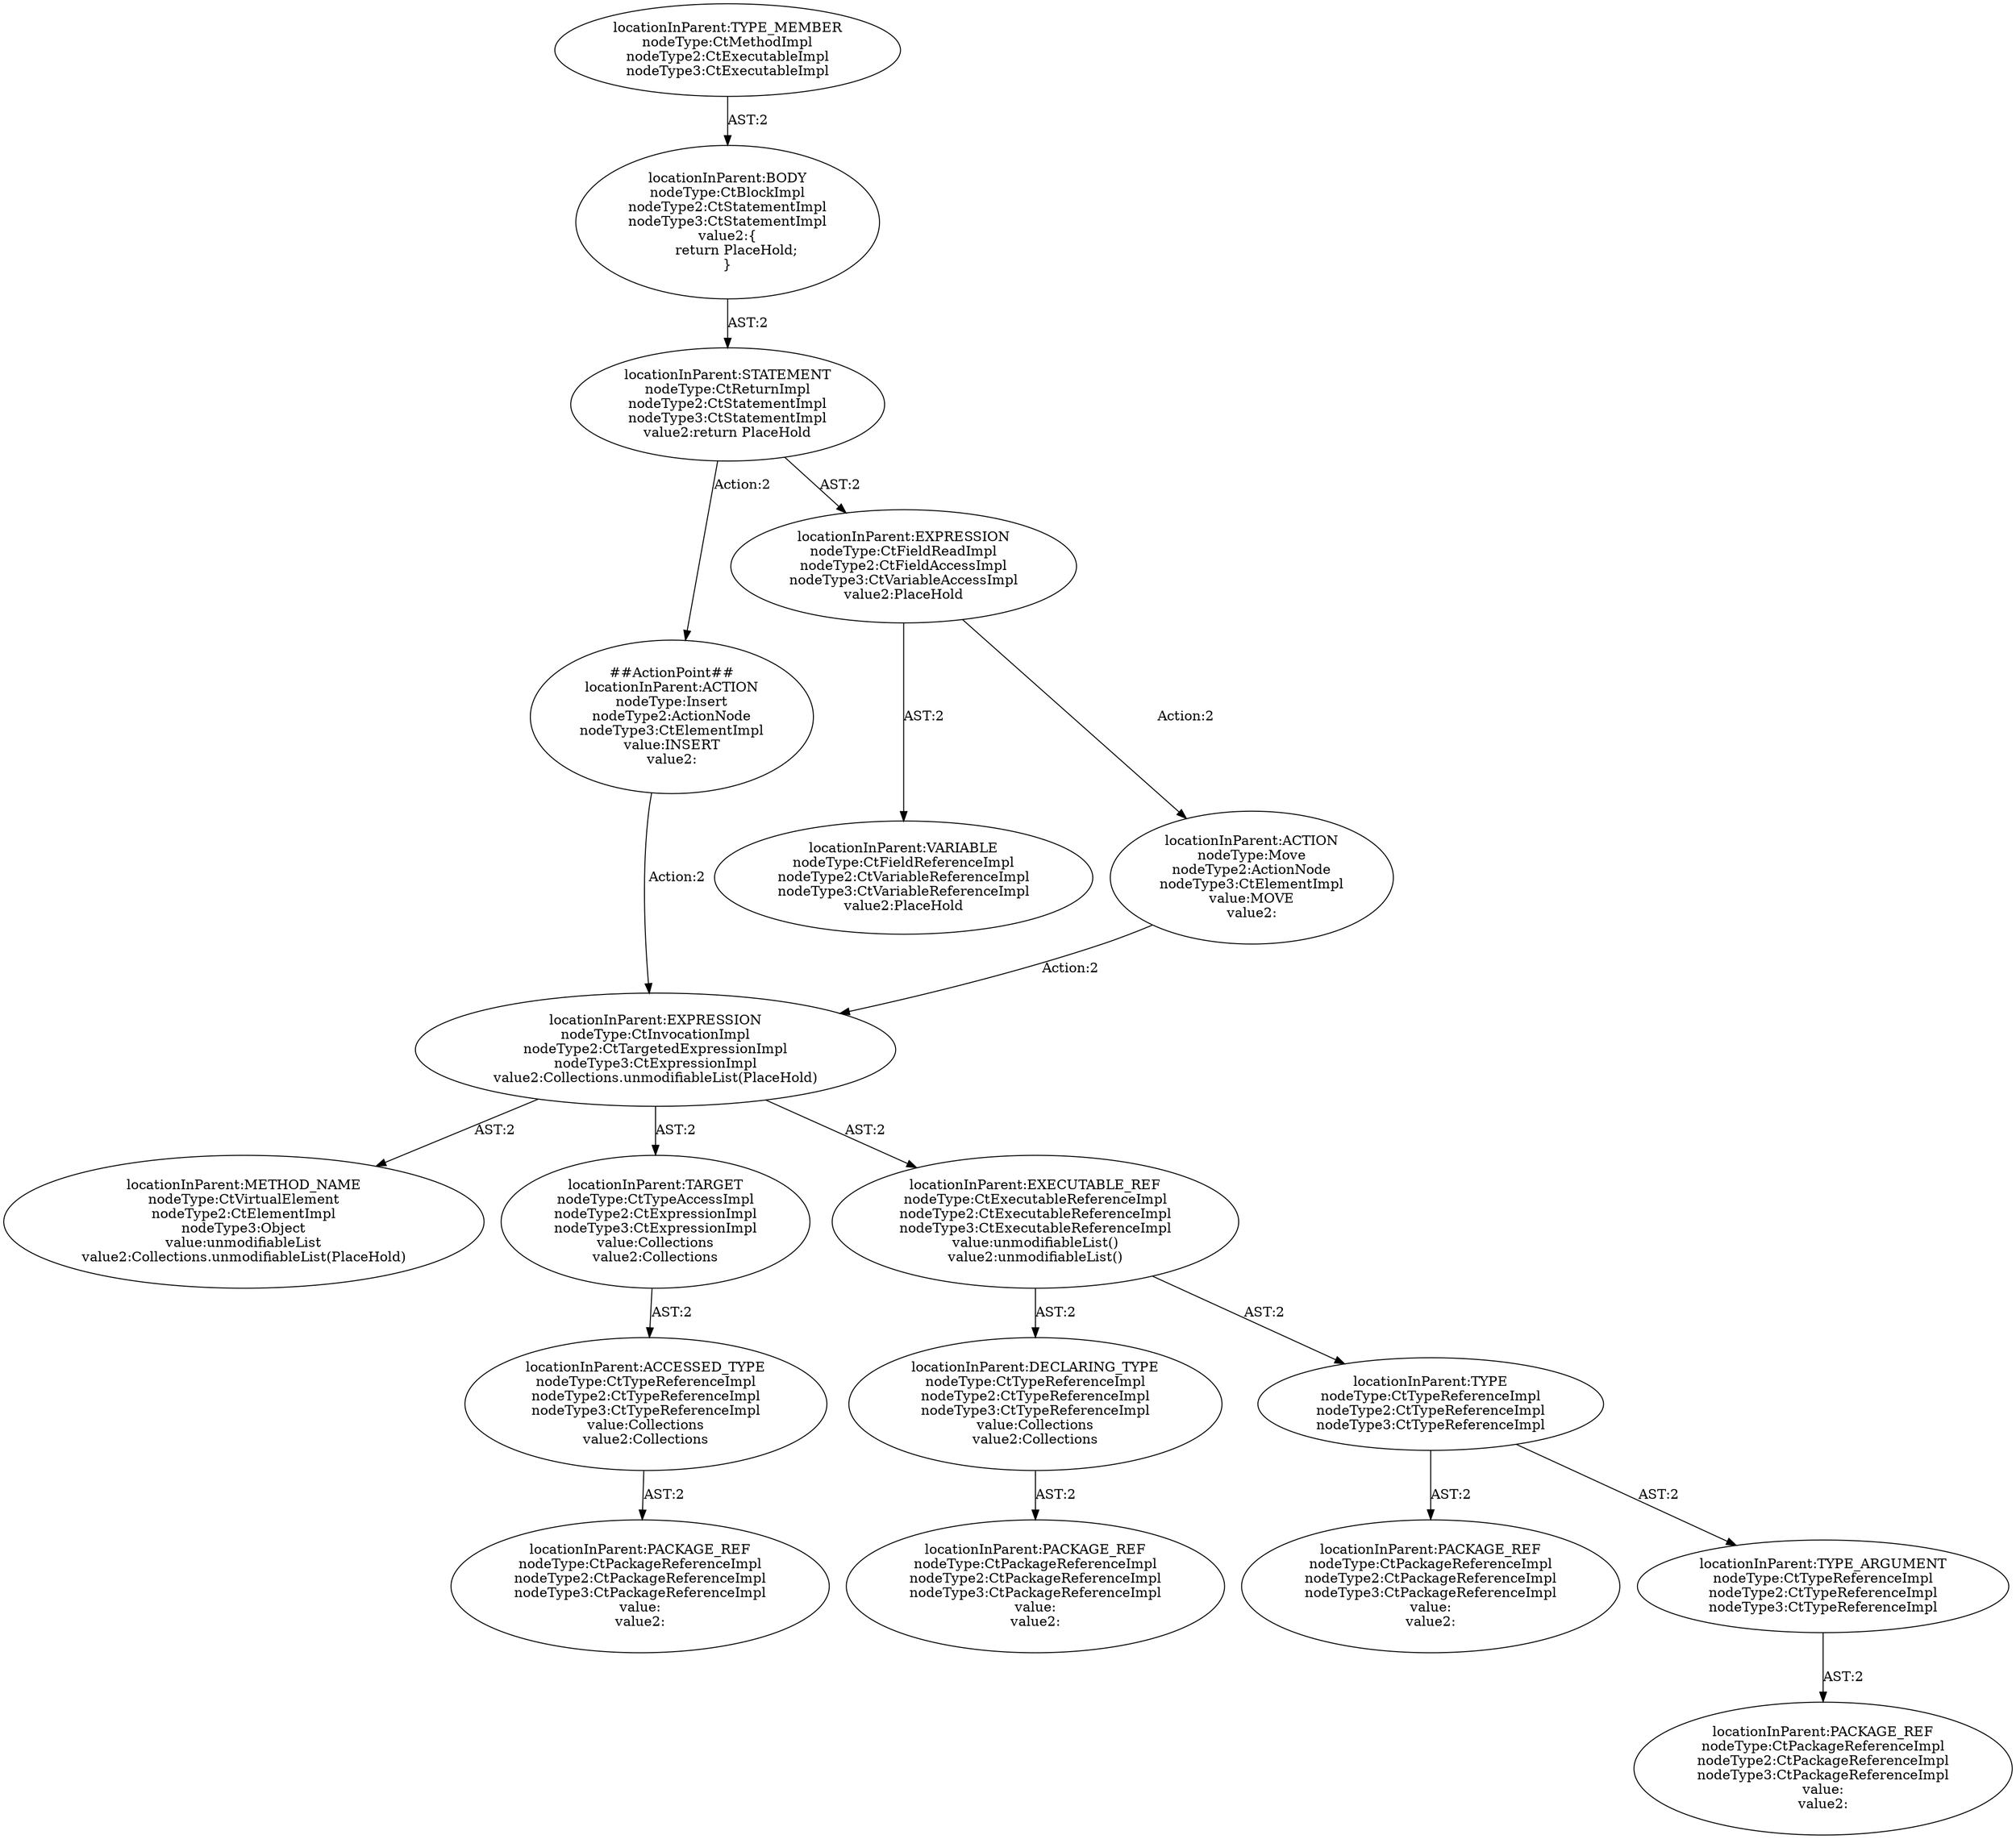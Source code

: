 digraph "Pattern" {
0 [label="##ActionPoint##
locationInParent:ACTION
nodeType:Insert
nodeType2:ActionNode
nodeType3:CtElementImpl
value:INSERT
value2:" shape=ellipse]
1 [label="locationInParent:STATEMENT
nodeType:CtReturnImpl
nodeType2:CtStatementImpl
nodeType3:CtStatementImpl
value2:return PlaceHold" shape=ellipse]
2 [label="locationInParent:BODY
nodeType:CtBlockImpl
nodeType2:CtStatementImpl
nodeType3:CtStatementImpl
value2:\{
    return PlaceHold;
\}" shape=ellipse]
3 [label="locationInParent:TYPE_MEMBER
nodeType:CtMethodImpl
nodeType2:CtExecutableImpl
nodeType3:CtExecutableImpl" shape=ellipse]
4 [label="locationInParent:EXPRESSION
nodeType:CtFieldReadImpl
nodeType2:CtFieldAccessImpl
nodeType3:CtVariableAccessImpl
value2:PlaceHold" shape=ellipse]
5 [label="locationInParent:VARIABLE
nodeType:CtFieldReferenceImpl
nodeType2:CtVariableReferenceImpl
nodeType3:CtVariableReferenceImpl
value2:PlaceHold" shape=ellipse]
6 [label="locationInParent:ACTION
nodeType:Move
nodeType2:ActionNode
nodeType3:CtElementImpl
value:MOVE
value2:" shape=ellipse]
7 [label="locationInParent:EXPRESSION
nodeType:CtInvocationImpl
nodeType2:CtTargetedExpressionImpl
nodeType3:CtExpressionImpl
value2:Collections.unmodifiableList(PlaceHold)" shape=ellipse]
8 [label="locationInParent:METHOD_NAME
nodeType:CtVirtualElement
nodeType2:CtElementImpl
nodeType3:Object
value:unmodifiableList
value2:Collections.unmodifiableList(PlaceHold)" shape=ellipse]
9 [label="locationInParent:TARGET
nodeType:CtTypeAccessImpl
nodeType2:CtExpressionImpl
nodeType3:CtExpressionImpl
value:Collections
value2:Collections" shape=ellipse]
10 [label="locationInParent:ACCESSED_TYPE
nodeType:CtTypeReferenceImpl
nodeType2:CtTypeReferenceImpl
nodeType3:CtTypeReferenceImpl
value:Collections
value2:Collections" shape=ellipse]
11 [label="locationInParent:PACKAGE_REF
nodeType:CtPackageReferenceImpl
nodeType2:CtPackageReferenceImpl
nodeType3:CtPackageReferenceImpl
value:
value2:" shape=ellipse]
12 [label="locationInParent:EXECUTABLE_REF
nodeType:CtExecutableReferenceImpl
nodeType2:CtExecutableReferenceImpl
nodeType3:CtExecutableReferenceImpl
value:unmodifiableList()
value2:unmodifiableList()" shape=ellipse]
13 [label="locationInParent:DECLARING_TYPE
nodeType:CtTypeReferenceImpl
nodeType2:CtTypeReferenceImpl
nodeType3:CtTypeReferenceImpl
value:Collections
value2:Collections" shape=ellipse]
14 [label="locationInParent:PACKAGE_REF
nodeType:CtPackageReferenceImpl
nodeType2:CtPackageReferenceImpl
nodeType3:CtPackageReferenceImpl
value:
value2:" shape=ellipse]
15 [label="locationInParent:TYPE
nodeType:CtTypeReferenceImpl
nodeType2:CtTypeReferenceImpl
nodeType3:CtTypeReferenceImpl" shape=ellipse]
16 [label="locationInParent:PACKAGE_REF
nodeType:CtPackageReferenceImpl
nodeType2:CtPackageReferenceImpl
nodeType3:CtPackageReferenceImpl
value:
value2:" shape=ellipse]
17 [label="locationInParent:TYPE_ARGUMENT
nodeType:CtTypeReferenceImpl
nodeType2:CtTypeReferenceImpl
nodeType3:CtTypeReferenceImpl" shape=ellipse]
18 [label="locationInParent:PACKAGE_REF
nodeType:CtPackageReferenceImpl
nodeType2:CtPackageReferenceImpl
nodeType3:CtPackageReferenceImpl
value:
value2:" shape=ellipse]
0 -> 7 [label="Action:2"];
1 -> 0 [label="Action:2"];
1 -> 4 [label="AST:2"];
2 -> 1 [label="AST:2"];
3 -> 2 [label="AST:2"];
4 -> 5 [label="AST:2"];
4 -> 6 [label="Action:2"];
6 -> 7 [label="Action:2"];
7 -> 8 [label="AST:2"];
7 -> 9 [label="AST:2"];
7 -> 12 [label="AST:2"];
9 -> 10 [label="AST:2"];
10 -> 11 [label="AST:2"];
12 -> 13 [label="AST:2"];
12 -> 15 [label="AST:2"];
13 -> 14 [label="AST:2"];
15 -> 16 [label="AST:2"];
15 -> 17 [label="AST:2"];
17 -> 18 [label="AST:2"];
}